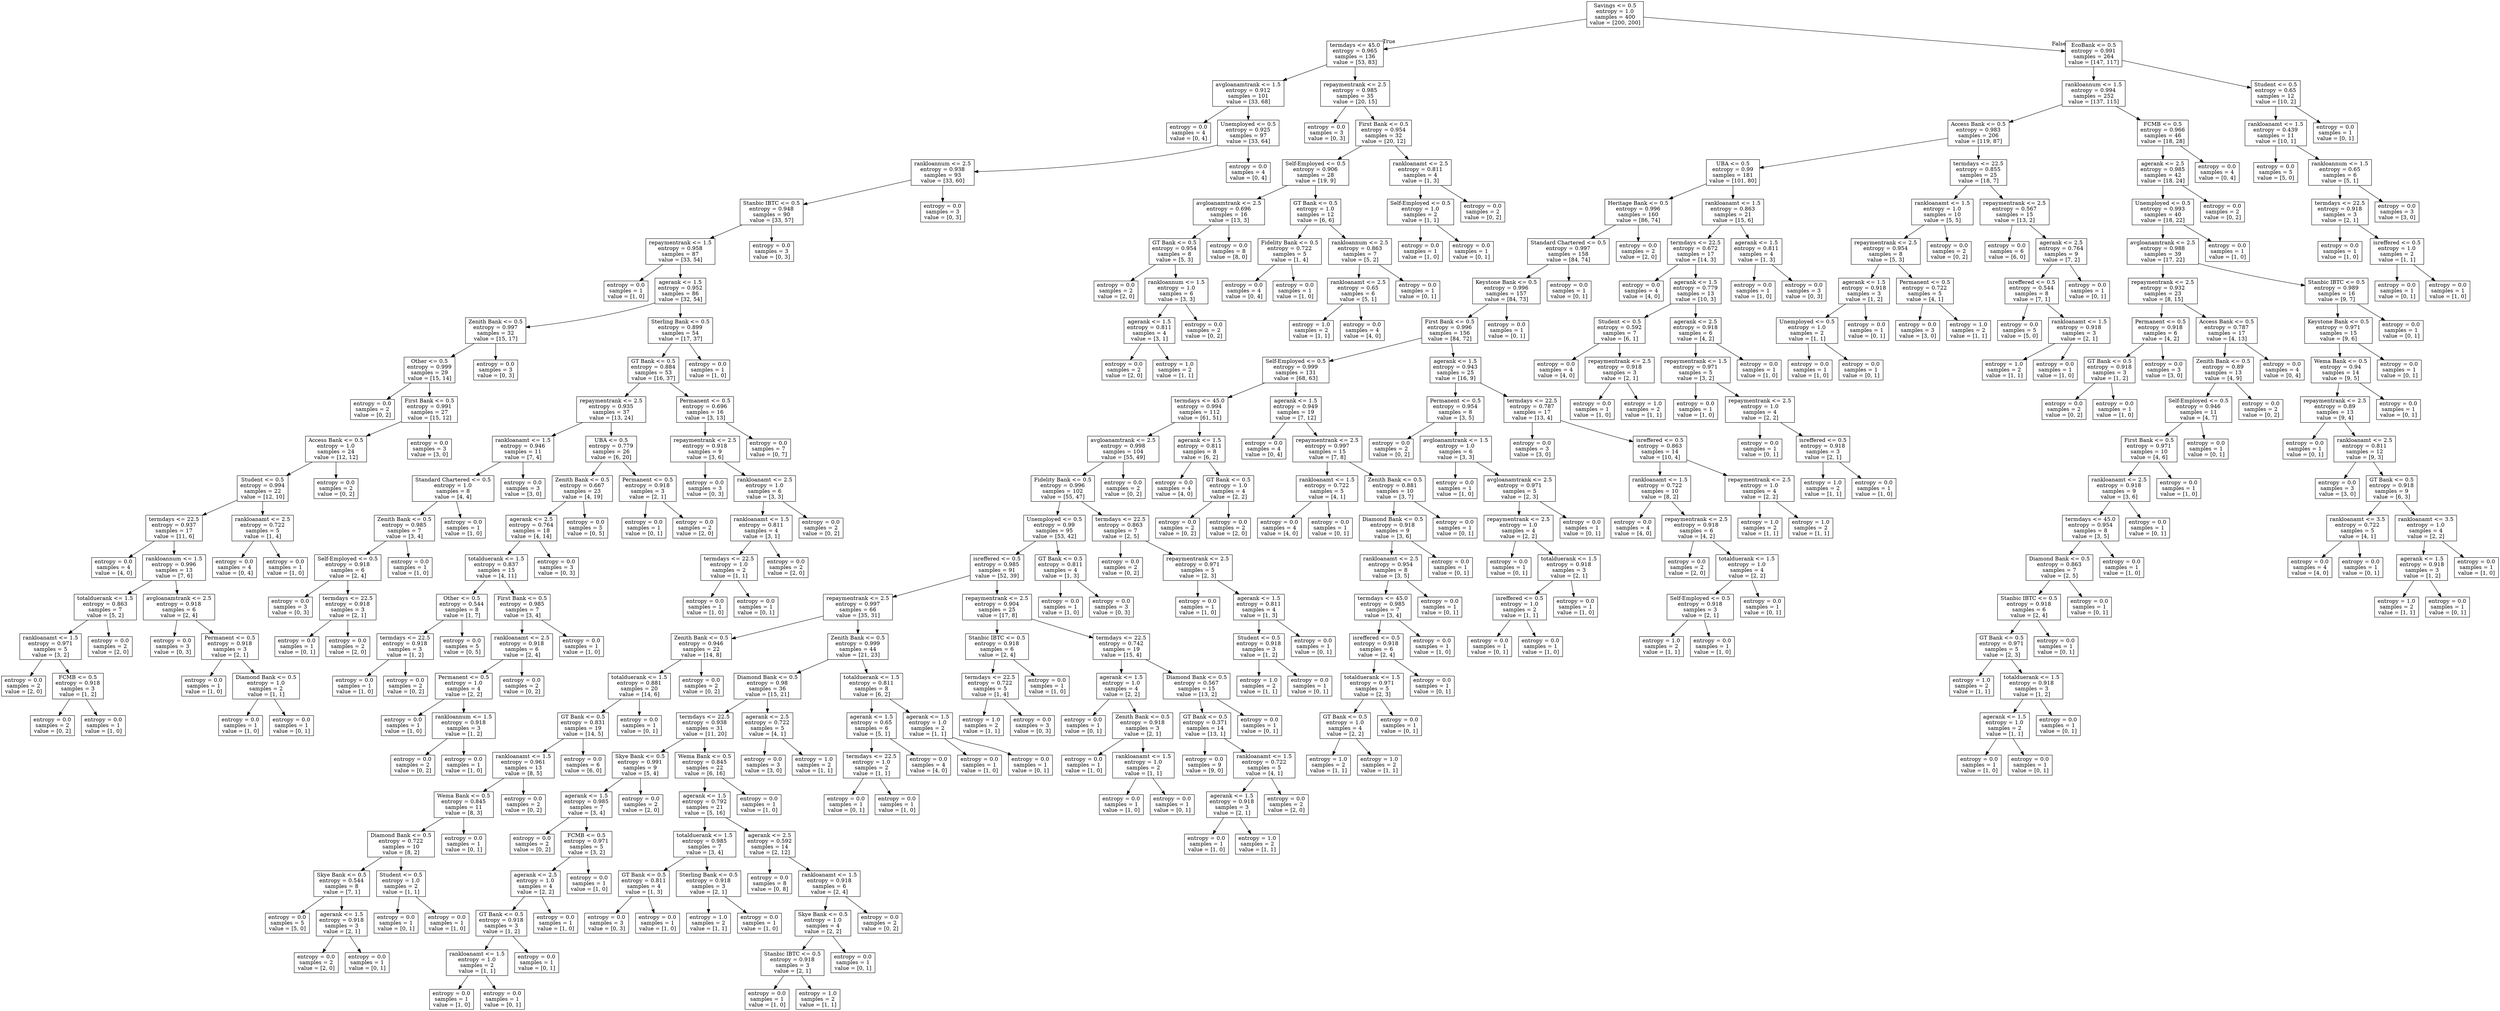 digraph Tree {
node [shape=box] ;
0 [label="Savings <= 0.5\nentropy = 1.0\nsamples = 400\nvalue = [200, 200]"] ;
1 [label="termdays <= 45.0\nentropy = 0.965\nsamples = 136\nvalue = [53, 83]"] ;
0 -> 1 [labeldistance=2.5, labelangle=45, headlabel="True"] ;
2 [label="avgloanamtrank <= 1.5\nentropy = 0.912\nsamples = 101\nvalue = [33, 68]"] ;
1 -> 2 ;
3 [label="entropy = 0.0\nsamples = 4\nvalue = [0, 4]"] ;
2 -> 3 ;
4 [label="Unemployed <= 0.5\nentropy = 0.925\nsamples = 97\nvalue = [33, 64]"] ;
2 -> 4 ;
5 [label="rankloannum <= 2.5\nentropy = 0.938\nsamples = 93\nvalue = [33, 60]"] ;
4 -> 5 ;
6 [label="Stanbic IBTC <= 0.5\nentropy = 0.948\nsamples = 90\nvalue = [33, 57]"] ;
5 -> 6 ;
7 [label="repaymentrank <= 1.5\nentropy = 0.958\nsamples = 87\nvalue = [33, 54]"] ;
6 -> 7 ;
8 [label="entropy = 0.0\nsamples = 1\nvalue = [1, 0]"] ;
7 -> 8 ;
9 [label="agerank <= 1.5\nentropy = 0.952\nsamples = 86\nvalue = [32, 54]"] ;
7 -> 9 ;
10 [label="Zenith Bank <= 0.5\nentropy = 0.997\nsamples = 32\nvalue = [15, 17]"] ;
9 -> 10 ;
11 [label="Other <= 0.5\nentropy = 0.999\nsamples = 29\nvalue = [15, 14]"] ;
10 -> 11 ;
12 [label="entropy = 0.0\nsamples = 2\nvalue = [0, 2]"] ;
11 -> 12 ;
13 [label="First Bank <= 0.5\nentropy = 0.991\nsamples = 27\nvalue = [15, 12]"] ;
11 -> 13 ;
14 [label="Access Bank <= 0.5\nentropy = 1.0\nsamples = 24\nvalue = [12, 12]"] ;
13 -> 14 ;
15 [label="Student <= 0.5\nentropy = 0.994\nsamples = 22\nvalue = [12, 10]"] ;
14 -> 15 ;
16 [label="termdays <= 22.5\nentropy = 0.937\nsamples = 17\nvalue = [11, 6]"] ;
15 -> 16 ;
17 [label="entropy = 0.0\nsamples = 4\nvalue = [4, 0]"] ;
16 -> 17 ;
18 [label="rankloannum <= 1.5\nentropy = 0.996\nsamples = 13\nvalue = [7, 6]"] ;
16 -> 18 ;
19 [label="totalduerank <= 1.5\nentropy = 0.863\nsamples = 7\nvalue = [5, 2]"] ;
18 -> 19 ;
20 [label="rankloanamt <= 1.5\nentropy = 0.971\nsamples = 5\nvalue = [3, 2]"] ;
19 -> 20 ;
21 [label="entropy = 0.0\nsamples = 2\nvalue = [2, 0]"] ;
20 -> 21 ;
22 [label="FCMB <= 0.5\nentropy = 0.918\nsamples = 3\nvalue = [1, 2]"] ;
20 -> 22 ;
23 [label="entropy = 0.0\nsamples = 2\nvalue = [0, 2]"] ;
22 -> 23 ;
24 [label="entropy = 0.0\nsamples = 1\nvalue = [1, 0]"] ;
22 -> 24 ;
25 [label="entropy = 0.0\nsamples = 2\nvalue = [2, 0]"] ;
19 -> 25 ;
26 [label="avgloanamtrank <= 2.5\nentropy = 0.918\nsamples = 6\nvalue = [2, 4]"] ;
18 -> 26 ;
27 [label="entropy = 0.0\nsamples = 3\nvalue = [0, 3]"] ;
26 -> 27 ;
28 [label="Permanent <= 0.5\nentropy = 0.918\nsamples = 3\nvalue = [2, 1]"] ;
26 -> 28 ;
29 [label="entropy = 0.0\nsamples = 1\nvalue = [1, 0]"] ;
28 -> 29 ;
30 [label="Diamond Bank <= 0.5\nentropy = 1.0\nsamples = 2\nvalue = [1, 1]"] ;
28 -> 30 ;
31 [label="entropy = 0.0\nsamples = 1\nvalue = [1, 0]"] ;
30 -> 31 ;
32 [label="entropy = 0.0\nsamples = 1\nvalue = [0, 1]"] ;
30 -> 32 ;
33 [label="rankloanamt <= 2.5\nentropy = 0.722\nsamples = 5\nvalue = [1, 4]"] ;
15 -> 33 ;
34 [label="entropy = 0.0\nsamples = 4\nvalue = [0, 4]"] ;
33 -> 34 ;
35 [label="entropy = 0.0\nsamples = 1\nvalue = [1, 0]"] ;
33 -> 35 ;
36 [label="entropy = 0.0\nsamples = 2\nvalue = [0, 2]"] ;
14 -> 36 ;
37 [label="entropy = 0.0\nsamples = 3\nvalue = [3, 0]"] ;
13 -> 37 ;
38 [label="entropy = 0.0\nsamples = 3\nvalue = [0, 3]"] ;
10 -> 38 ;
39 [label="Sterling Bank <= 0.5\nentropy = 0.899\nsamples = 54\nvalue = [17, 37]"] ;
9 -> 39 ;
40 [label="GT Bank <= 0.5\nentropy = 0.884\nsamples = 53\nvalue = [16, 37]"] ;
39 -> 40 ;
41 [label="repaymentrank <= 2.5\nentropy = 0.935\nsamples = 37\nvalue = [13, 24]"] ;
40 -> 41 ;
42 [label="rankloanamt <= 1.5\nentropy = 0.946\nsamples = 11\nvalue = [7, 4]"] ;
41 -> 42 ;
43 [label="Standard Chartered <= 0.5\nentropy = 1.0\nsamples = 8\nvalue = [4, 4]"] ;
42 -> 43 ;
44 [label="Zenith Bank <= 0.5\nentropy = 0.985\nsamples = 7\nvalue = [3, 4]"] ;
43 -> 44 ;
45 [label="Self-Employed <= 0.5\nentropy = 0.918\nsamples = 6\nvalue = [2, 4]"] ;
44 -> 45 ;
46 [label="entropy = 0.0\nsamples = 3\nvalue = [0, 3]"] ;
45 -> 46 ;
47 [label="termdays <= 22.5\nentropy = 0.918\nsamples = 3\nvalue = [2, 1]"] ;
45 -> 47 ;
48 [label="entropy = 0.0\nsamples = 1\nvalue = [0, 1]"] ;
47 -> 48 ;
49 [label="entropy = 0.0\nsamples = 2\nvalue = [2, 0]"] ;
47 -> 49 ;
50 [label="entropy = 0.0\nsamples = 1\nvalue = [1, 0]"] ;
44 -> 50 ;
51 [label="entropy = 0.0\nsamples = 1\nvalue = [1, 0]"] ;
43 -> 51 ;
52 [label="entropy = 0.0\nsamples = 3\nvalue = [3, 0]"] ;
42 -> 52 ;
53 [label="UBA <= 0.5\nentropy = 0.779\nsamples = 26\nvalue = [6, 20]"] ;
41 -> 53 ;
54 [label="Zenith Bank <= 0.5\nentropy = 0.667\nsamples = 23\nvalue = [4, 19]"] ;
53 -> 54 ;
55 [label="agerank <= 2.5\nentropy = 0.764\nsamples = 18\nvalue = [4, 14]"] ;
54 -> 55 ;
56 [label="totalduerank <= 1.5\nentropy = 0.837\nsamples = 15\nvalue = [4, 11]"] ;
55 -> 56 ;
57 [label="Other <= 0.5\nentropy = 0.544\nsamples = 8\nvalue = [1, 7]"] ;
56 -> 57 ;
58 [label="termdays <= 22.5\nentropy = 0.918\nsamples = 3\nvalue = [1, 2]"] ;
57 -> 58 ;
59 [label="entropy = 0.0\nsamples = 1\nvalue = [1, 0]"] ;
58 -> 59 ;
60 [label="entropy = 0.0\nsamples = 2\nvalue = [0, 2]"] ;
58 -> 60 ;
61 [label="entropy = 0.0\nsamples = 5\nvalue = [0, 5]"] ;
57 -> 61 ;
62 [label="First Bank <= 0.5\nentropy = 0.985\nsamples = 7\nvalue = [3, 4]"] ;
56 -> 62 ;
63 [label="rankloanamt <= 2.5\nentropy = 0.918\nsamples = 6\nvalue = [2, 4]"] ;
62 -> 63 ;
64 [label="Permanent <= 0.5\nentropy = 1.0\nsamples = 4\nvalue = [2, 2]"] ;
63 -> 64 ;
65 [label="entropy = 0.0\nsamples = 1\nvalue = [1, 0]"] ;
64 -> 65 ;
66 [label="rankloannum <= 1.5\nentropy = 0.918\nsamples = 3\nvalue = [1, 2]"] ;
64 -> 66 ;
67 [label="entropy = 0.0\nsamples = 2\nvalue = [0, 2]"] ;
66 -> 67 ;
68 [label="entropy = 0.0\nsamples = 1\nvalue = [1, 0]"] ;
66 -> 68 ;
69 [label="entropy = 0.0\nsamples = 2\nvalue = [0, 2]"] ;
63 -> 69 ;
70 [label="entropy = 0.0\nsamples = 1\nvalue = [1, 0]"] ;
62 -> 70 ;
71 [label="entropy = 0.0\nsamples = 3\nvalue = [0, 3]"] ;
55 -> 71 ;
72 [label="entropy = 0.0\nsamples = 5\nvalue = [0, 5]"] ;
54 -> 72 ;
73 [label="Permanent <= 0.5\nentropy = 0.918\nsamples = 3\nvalue = [2, 1]"] ;
53 -> 73 ;
74 [label="entropy = 0.0\nsamples = 1\nvalue = [0, 1]"] ;
73 -> 74 ;
75 [label="entropy = 0.0\nsamples = 2\nvalue = [2, 0]"] ;
73 -> 75 ;
76 [label="Permanent <= 0.5\nentropy = 0.696\nsamples = 16\nvalue = [3, 13]"] ;
40 -> 76 ;
77 [label="repaymentrank <= 2.5\nentropy = 0.918\nsamples = 9\nvalue = [3, 6]"] ;
76 -> 77 ;
78 [label="entropy = 0.0\nsamples = 3\nvalue = [0, 3]"] ;
77 -> 78 ;
79 [label="rankloanamt <= 2.5\nentropy = 1.0\nsamples = 6\nvalue = [3, 3]"] ;
77 -> 79 ;
80 [label="rankloanamt <= 1.5\nentropy = 0.811\nsamples = 4\nvalue = [3, 1]"] ;
79 -> 80 ;
81 [label="termdays <= 22.5\nentropy = 1.0\nsamples = 2\nvalue = [1, 1]"] ;
80 -> 81 ;
82 [label="entropy = 0.0\nsamples = 1\nvalue = [1, 0]"] ;
81 -> 82 ;
83 [label="entropy = 0.0\nsamples = 1\nvalue = [0, 1]"] ;
81 -> 83 ;
84 [label="entropy = 0.0\nsamples = 2\nvalue = [2, 0]"] ;
80 -> 84 ;
85 [label="entropy = 0.0\nsamples = 2\nvalue = [0, 2]"] ;
79 -> 85 ;
86 [label="entropy = 0.0\nsamples = 7\nvalue = [0, 7]"] ;
76 -> 86 ;
87 [label="entropy = 0.0\nsamples = 1\nvalue = [1, 0]"] ;
39 -> 87 ;
88 [label="entropy = 0.0\nsamples = 3\nvalue = [0, 3]"] ;
6 -> 88 ;
89 [label="entropy = 0.0\nsamples = 3\nvalue = [0, 3]"] ;
5 -> 89 ;
90 [label="entropy = 0.0\nsamples = 4\nvalue = [0, 4]"] ;
4 -> 90 ;
91 [label="repaymentrank <= 2.5\nentropy = 0.985\nsamples = 35\nvalue = [20, 15]"] ;
1 -> 91 ;
92 [label="entropy = 0.0\nsamples = 3\nvalue = [0, 3]"] ;
91 -> 92 ;
93 [label="First Bank <= 0.5\nentropy = 0.954\nsamples = 32\nvalue = [20, 12]"] ;
91 -> 93 ;
94 [label="Self-Employed <= 0.5\nentropy = 0.906\nsamples = 28\nvalue = [19, 9]"] ;
93 -> 94 ;
95 [label="avgloanamtrank <= 2.5\nentropy = 0.696\nsamples = 16\nvalue = [13, 3]"] ;
94 -> 95 ;
96 [label="GT Bank <= 0.5\nentropy = 0.954\nsamples = 8\nvalue = [5, 3]"] ;
95 -> 96 ;
97 [label="entropy = 0.0\nsamples = 2\nvalue = [2, 0]"] ;
96 -> 97 ;
98 [label="rankloannum <= 1.5\nentropy = 1.0\nsamples = 6\nvalue = [3, 3]"] ;
96 -> 98 ;
99 [label="agerank <= 1.5\nentropy = 0.811\nsamples = 4\nvalue = [3, 1]"] ;
98 -> 99 ;
100 [label="entropy = 0.0\nsamples = 2\nvalue = [2, 0]"] ;
99 -> 100 ;
101 [label="entropy = 1.0\nsamples = 2\nvalue = [1, 1]"] ;
99 -> 101 ;
102 [label="entropy = 0.0\nsamples = 2\nvalue = [0, 2]"] ;
98 -> 102 ;
103 [label="entropy = 0.0\nsamples = 8\nvalue = [8, 0]"] ;
95 -> 103 ;
104 [label="GT Bank <= 0.5\nentropy = 1.0\nsamples = 12\nvalue = [6, 6]"] ;
94 -> 104 ;
105 [label="Fidelity Bank <= 0.5\nentropy = 0.722\nsamples = 5\nvalue = [1, 4]"] ;
104 -> 105 ;
106 [label="entropy = 0.0\nsamples = 4\nvalue = [0, 4]"] ;
105 -> 106 ;
107 [label="entropy = 0.0\nsamples = 1\nvalue = [1, 0]"] ;
105 -> 107 ;
108 [label="rankloannum <= 2.5\nentropy = 0.863\nsamples = 7\nvalue = [5, 2]"] ;
104 -> 108 ;
109 [label="rankloanamt <= 2.5\nentropy = 0.65\nsamples = 6\nvalue = [5, 1]"] ;
108 -> 109 ;
110 [label="entropy = 1.0\nsamples = 2\nvalue = [1, 1]"] ;
109 -> 110 ;
111 [label="entropy = 0.0\nsamples = 4\nvalue = [4, 0]"] ;
109 -> 111 ;
112 [label="entropy = 0.0\nsamples = 1\nvalue = [0, 1]"] ;
108 -> 112 ;
113 [label="rankloanamt <= 2.5\nentropy = 0.811\nsamples = 4\nvalue = [1, 3]"] ;
93 -> 113 ;
114 [label="Self-Employed <= 0.5\nentropy = 1.0\nsamples = 2\nvalue = [1, 1]"] ;
113 -> 114 ;
115 [label="entropy = 0.0\nsamples = 1\nvalue = [1, 0]"] ;
114 -> 115 ;
116 [label="entropy = 0.0\nsamples = 1\nvalue = [0, 1]"] ;
114 -> 116 ;
117 [label="entropy = 0.0\nsamples = 2\nvalue = [0, 2]"] ;
113 -> 117 ;
118 [label="EcoBank <= 0.5\nentropy = 0.991\nsamples = 264\nvalue = [147, 117]"] ;
0 -> 118 [labeldistance=2.5, labelangle=-45, headlabel="False"] ;
119 [label="rankloannum <= 1.5\nentropy = 0.994\nsamples = 252\nvalue = [137, 115]"] ;
118 -> 119 ;
120 [label="Access Bank <= 0.5\nentropy = 0.983\nsamples = 206\nvalue = [119, 87]"] ;
119 -> 120 ;
121 [label="UBA <= 0.5\nentropy = 0.99\nsamples = 181\nvalue = [101, 80]"] ;
120 -> 121 ;
122 [label="Heritage Bank <= 0.5\nentropy = 0.996\nsamples = 160\nvalue = [86, 74]"] ;
121 -> 122 ;
123 [label="Standard Chartered <= 0.5\nentropy = 0.997\nsamples = 158\nvalue = [84, 74]"] ;
122 -> 123 ;
124 [label="Keystone Bank <= 0.5\nentropy = 0.996\nsamples = 157\nvalue = [84, 73]"] ;
123 -> 124 ;
125 [label="First Bank <= 0.5\nentropy = 0.996\nsamples = 156\nvalue = [84, 72]"] ;
124 -> 125 ;
126 [label="Self-Employed <= 0.5\nentropy = 0.999\nsamples = 131\nvalue = [68, 63]"] ;
125 -> 126 ;
127 [label="termdays <= 45.0\nentropy = 0.994\nsamples = 112\nvalue = [61, 51]"] ;
126 -> 127 ;
128 [label="avgloanamtrank <= 2.5\nentropy = 0.998\nsamples = 104\nvalue = [55, 49]"] ;
127 -> 128 ;
129 [label="Fidelity Bank <= 0.5\nentropy = 0.996\nsamples = 102\nvalue = [55, 47]"] ;
128 -> 129 ;
130 [label="Unemployed <= 0.5\nentropy = 0.99\nsamples = 95\nvalue = [53, 42]"] ;
129 -> 130 ;
131 [label="isreffered <= 0.5\nentropy = 0.985\nsamples = 91\nvalue = [52, 39]"] ;
130 -> 131 ;
132 [label="repaymentrank <= 2.5\nentropy = 0.997\nsamples = 66\nvalue = [35, 31]"] ;
131 -> 132 ;
133 [label="Zenith Bank <= 0.5\nentropy = 0.946\nsamples = 22\nvalue = [14, 8]"] ;
132 -> 133 ;
134 [label="totalduerank <= 1.5\nentropy = 0.881\nsamples = 20\nvalue = [14, 6]"] ;
133 -> 134 ;
135 [label="GT Bank <= 0.5\nentropy = 0.831\nsamples = 19\nvalue = [14, 5]"] ;
134 -> 135 ;
136 [label="rankloanamt <= 1.5\nentropy = 0.961\nsamples = 13\nvalue = [8, 5]"] ;
135 -> 136 ;
137 [label="Wema Bank <= 0.5\nentropy = 0.845\nsamples = 11\nvalue = [8, 3]"] ;
136 -> 137 ;
138 [label="Diamond Bank <= 0.5\nentropy = 0.722\nsamples = 10\nvalue = [8, 2]"] ;
137 -> 138 ;
139 [label="Skye Bank <= 0.5\nentropy = 0.544\nsamples = 8\nvalue = [7, 1]"] ;
138 -> 139 ;
140 [label="entropy = 0.0\nsamples = 5\nvalue = [5, 0]"] ;
139 -> 140 ;
141 [label="agerank <= 1.5\nentropy = 0.918\nsamples = 3\nvalue = [2, 1]"] ;
139 -> 141 ;
142 [label="entropy = 0.0\nsamples = 2\nvalue = [2, 0]"] ;
141 -> 142 ;
143 [label="entropy = 0.0\nsamples = 1\nvalue = [0, 1]"] ;
141 -> 143 ;
144 [label="Student <= 0.5\nentropy = 1.0\nsamples = 2\nvalue = [1, 1]"] ;
138 -> 144 ;
145 [label="entropy = 0.0\nsamples = 1\nvalue = [0, 1]"] ;
144 -> 145 ;
146 [label="entropy = 0.0\nsamples = 1\nvalue = [1, 0]"] ;
144 -> 146 ;
147 [label="entropy = 0.0\nsamples = 1\nvalue = [0, 1]"] ;
137 -> 147 ;
148 [label="entropy = 0.0\nsamples = 2\nvalue = [0, 2]"] ;
136 -> 148 ;
149 [label="entropy = 0.0\nsamples = 6\nvalue = [6, 0]"] ;
135 -> 149 ;
150 [label="entropy = 0.0\nsamples = 1\nvalue = [0, 1]"] ;
134 -> 150 ;
151 [label="entropy = 0.0\nsamples = 2\nvalue = [0, 2]"] ;
133 -> 151 ;
152 [label="Zenith Bank <= 0.5\nentropy = 0.999\nsamples = 44\nvalue = [21, 23]"] ;
132 -> 152 ;
153 [label="Diamond Bank <= 0.5\nentropy = 0.98\nsamples = 36\nvalue = [15, 21]"] ;
152 -> 153 ;
154 [label="termdays <= 22.5\nentropy = 0.938\nsamples = 31\nvalue = [11, 20]"] ;
153 -> 154 ;
155 [label="Skye Bank <= 0.5\nentropy = 0.991\nsamples = 9\nvalue = [5, 4]"] ;
154 -> 155 ;
156 [label="agerank <= 1.5\nentropy = 0.985\nsamples = 7\nvalue = [3, 4]"] ;
155 -> 156 ;
157 [label="entropy = 0.0\nsamples = 2\nvalue = [0, 2]"] ;
156 -> 157 ;
158 [label="FCMB <= 0.5\nentropy = 0.971\nsamples = 5\nvalue = [3, 2]"] ;
156 -> 158 ;
159 [label="agerank <= 2.5\nentropy = 1.0\nsamples = 4\nvalue = [2, 2]"] ;
158 -> 159 ;
160 [label="GT Bank <= 0.5\nentropy = 0.918\nsamples = 3\nvalue = [1, 2]"] ;
159 -> 160 ;
161 [label="rankloanamt <= 1.5\nentropy = 1.0\nsamples = 2\nvalue = [1, 1]"] ;
160 -> 161 ;
162 [label="entropy = 0.0\nsamples = 1\nvalue = [1, 0]"] ;
161 -> 162 ;
163 [label="entropy = 0.0\nsamples = 1\nvalue = [0, 1]"] ;
161 -> 163 ;
164 [label="entropy = 0.0\nsamples = 1\nvalue = [0, 1]"] ;
160 -> 164 ;
165 [label="entropy = 0.0\nsamples = 1\nvalue = [1, 0]"] ;
159 -> 165 ;
166 [label="entropy = 0.0\nsamples = 1\nvalue = [1, 0]"] ;
158 -> 166 ;
167 [label="entropy = 0.0\nsamples = 2\nvalue = [2, 0]"] ;
155 -> 167 ;
168 [label="Wema Bank <= 0.5\nentropy = 0.845\nsamples = 22\nvalue = [6, 16]"] ;
154 -> 168 ;
169 [label="agerank <= 1.5\nentropy = 0.792\nsamples = 21\nvalue = [5, 16]"] ;
168 -> 169 ;
170 [label="totalduerank <= 1.5\nentropy = 0.985\nsamples = 7\nvalue = [3, 4]"] ;
169 -> 170 ;
171 [label="GT Bank <= 0.5\nentropy = 0.811\nsamples = 4\nvalue = [1, 3]"] ;
170 -> 171 ;
172 [label="entropy = 0.0\nsamples = 3\nvalue = [0, 3]"] ;
171 -> 172 ;
173 [label="entropy = 0.0\nsamples = 1\nvalue = [1, 0]"] ;
171 -> 173 ;
174 [label="Sterling Bank <= 0.5\nentropy = 0.918\nsamples = 3\nvalue = [2, 1]"] ;
170 -> 174 ;
175 [label="entropy = 1.0\nsamples = 2\nvalue = [1, 1]"] ;
174 -> 175 ;
176 [label="entropy = 0.0\nsamples = 1\nvalue = [1, 0]"] ;
174 -> 176 ;
177 [label="agerank <= 2.5\nentropy = 0.592\nsamples = 14\nvalue = [2, 12]"] ;
169 -> 177 ;
178 [label="entropy = 0.0\nsamples = 8\nvalue = [0, 8]"] ;
177 -> 178 ;
179 [label="rankloanamt <= 1.5\nentropy = 0.918\nsamples = 6\nvalue = [2, 4]"] ;
177 -> 179 ;
180 [label="Skye Bank <= 0.5\nentropy = 1.0\nsamples = 4\nvalue = [2, 2]"] ;
179 -> 180 ;
181 [label="Stanbic IBTC <= 0.5\nentropy = 0.918\nsamples = 3\nvalue = [2, 1]"] ;
180 -> 181 ;
182 [label="entropy = 0.0\nsamples = 1\nvalue = [1, 0]"] ;
181 -> 182 ;
183 [label="entropy = 1.0\nsamples = 2\nvalue = [1, 1]"] ;
181 -> 183 ;
184 [label="entropy = 0.0\nsamples = 1\nvalue = [0, 1]"] ;
180 -> 184 ;
185 [label="entropy = 0.0\nsamples = 2\nvalue = [0, 2]"] ;
179 -> 185 ;
186 [label="entropy = 0.0\nsamples = 1\nvalue = [1, 0]"] ;
168 -> 186 ;
187 [label="agerank <= 2.5\nentropy = 0.722\nsamples = 5\nvalue = [4, 1]"] ;
153 -> 187 ;
188 [label="entropy = 0.0\nsamples = 3\nvalue = [3, 0]"] ;
187 -> 188 ;
189 [label="entropy = 1.0\nsamples = 2\nvalue = [1, 1]"] ;
187 -> 189 ;
190 [label="totalduerank <= 1.5\nentropy = 0.811\nsamples = 8\nvalue = [6, 2]"] ;
152 -> 190 ;
191 [label="agerank <= 1.5\nentropy = 0.65\nsamples = 6\nvalue = [5, 1]"] ;
190 -> 191 ;
192 [label="termdays <= 22.5\nentropy = 1.0\nsamples = 2\nvalue = [1, 1]"] ;
191 -> 192 ;
193 [label="entropy = 0.0\nsamples = 1\nvalue = [0, 1]"] ;
192 -> 193 ;
194 [label="entropy = 0.0\nsamples = 1\nvalue = [1, 0]"] ;
192 -> 194 ;
195 [label="entropy = 0.0\nsamples = 4\nvalue = [4, 0]"] ;
191 -> 195 ;
196 [label="agerank <= 1.5\nentropy = 1.0\nsamples = 2\nvalue = [1, 1]"] ;
190 -> 196 ;
197 [label="entropy = 0.0\nsamples = 1\nvalue = [1, 0]"] ;
196 -> 197 ;
198 [label="entropy = 0.0\nsamples = 1\nvalue = [0, 1]"] ;
196 -> 198 ;
199 [label="repaymentrank <= 2.5\nentropy = 0.904\nsamples = 25\nvalue = [17, 8]"] ;
131 -> 199 ;
200 [label="Stanbic IBTC <= 0.5\nentropy = 0.918\nsamples = 6\nvalue = [2, 4]"] ;
199 -> 200 ;
201 [label="termdays <= 22.5\nentropy = 0.722\nsamples = 5\nvalue = [1, 4]"] ;
200 -> 201 ;
202 [label="entropy = 1.0\nsamples = 2\nvalue = [1, 1]"] ;
201 -> 202 ;
203 [label="entropy = 0.0\nsamples = 3\nvalue = [0, 3]"] ;
201 -> 203 ;
204 [label="entropy = 0.0\nsamples = 1\nvalue = [1, 0]"] ;
200 -> 204 ;
205 [label="termdays <= 22.5\nentropy = 0.742\nsamples = 19\nvalue = [15, 4]"] ;
199 -> 205 ;
206 [label="agerank <= 1.5\nentropy = 1.0\nsamples = 4\nvalue = [2, 2]"] ;
205 -> 206 ;
207 [label="entropy = 0.0\nsamples = 1\nvalue = [0, 1]"] ;
206 -> 207 ;
208 [label="Zenith Bank <= 0.5\nentropy = 0.918\nsamples = 3\nvalue = [2, 1]"] ;
206 -> 208 ;
209 [label="entropy = 0.0\nsamples = 1\nvalue = [1, 0]"] ;
208 -> 209 ;
210 [label="rankloanamt <= 1.5\nentropy = 1.0\nsamples = 2\nvalue = [1, 1]"] ;
208 -> 210 ;
211 [label="entropy = 0.0\nsamples = 1\nvalue = [1, 0]"] ;
210 -> 211 ;
212 [label="entropy = 0.0\nsamples = 1\nvalue = [0, 1]"] ;
210 -> 212 ;
213 [label="Diamond Bank <= 0.5\nentropy = 0.567\nsamples = 15\nvalue = [13, 2]"] ;
205 -> 213 ;
214 [label="GT Bank <= 0.5\nentropy = 0.371\nsamples = 14\nvalue = [13, 1]"] ;
213 -> 214 ;
215 [label="entropy = 0.0\nsamples = 9\nvalue = [9, 0]"] ;
214 -> 215 ;
216 [label="rankloanamt <= 1.5\nentropy = 0.722\nsamples = 5\nvalue = [4, 1]"] ;
214 -> 216 ;
217 [label="agerank <= 1.5\nentropy = 0.918\nsamples = 3\nvalue = [2, 1]"] ;
216 -> 217 ;
218 [label="entropy = 0.0\nsamples = 1\nvalue = [1, 0]"] ;
217 -> 218 ;
219 [label="entropy = 1.0\nsamples = 2\nvalue = [1, 1]"] ;
217 -> 219 ;
220 [label="entropy = 0.0\nsamples = 2\nvalue = [2, 0]"] ;
216 -> 220 ;
221 [label="entropy = 0.0\nsamples = 1\nvalue = [0, 1]"] ;
213 -> 221 ;
222 [label="GT Bank <= 0.5\nentropy = 0.811\nsamples = 4\nvalue = [1, 3]"] ;
130 -> 222 ;
223 [label="entropy = 0.0\nsamples = 1\nvalue = [1, 0]"] ;
222 -> 223 ;
224 [label="entropy = 0.0\nsamples = 3\nvalue = [0, 3]"] ;
222 -> 224 ;
225 [label="termdays <= 22.5\nentropy = 0.863\nsamples = 7\nvalue = [2, 5]"] ;
129 -> 225 ;
226 [label="entropy = 0.0\nsamples = 2\nvalue = [0, 2]"] ;
225 -> 226 ;
227 [label="repaymentrank <= 2.5\nentropy = 0.971\nsamples = 5\nvalue = [2, 3]"] ;
225 -> 227 ;
228 [label="entropy = 0.0\nsamples = 1\nvalue = [1, 0]"] ;
227 -> 228 ;
229 [label="agerank <= 1.5\nentropy = 0.811\nsamples = 4\nvalue = [1, 3]"] ;
227 -> 229 ;
230 [label="Student <= 0.5\nentropy = 0.918\nsamples = 3\nvalue = [1, 2]"] ;
229 -> 230 ;
231 [label="entropy = 1.0\nsamples = 2\nvalue = [1, 1]"] ;
230 -> 231 ;
232 [label="entropy = 0.0\nsamples = 1\nvalue = [0, 1]"] ;
230 -> 232 ;
233 [label="entropy = 0.0\nsamples = 1\nvalue = [0, 1]"] ;
229 -> 233 ;
234 [label="entropy = 0.0\nsamples = 2\nvalue = [0, 2]"] ;
128 -> 234 ;
235 [label="agerank <= 1.5\nentropy = 0.811\nsamples = 8\nvalue = [6, 2]"] ;
127 -> 235 ;
236 [label="entropy = 0.0\nsamples = 4\nvalue = [4, 0]"] ;
235 -> 236 ;
237 [label="GT Bank <= 0.5\nentropy = 1.0\nsamples = 4\nvalue = [2, 2]"] ;
235 -> 237 ;
238 [label="entropy = 0.0\nsamples = 2\nvalue = [0, 2]"] ;
237 -> 238 ;
239 [label="entropy = 0.0\nsamples = 2\nvalue = [2, 0]"] ;
237 -> 239 ;
240 [label="agerank <= 1.5\nentropy = 0.949\nsamples = 19\nvalue = [7, 12]"] ;
126 -> 240 ;
241 [label="entropy = 0.0\nsamples = 4\nvalue = [0, 4]"] ;
240 -> 241 ;
242 [label="repaymentrank <= 2.5\nentropy = 0.997\nsamples = 15\nvalue = [7, 8]"] ;
240 -> 242 ;
243 [label="rankloanamt <= 1.5\nentropy = 0.722\nsamples = 5\nvalue = [4, 1]"] ;
242 -> 243 ;
244 [label="entropy = 0.0\nsamples = 4\nvalue = [4, 0]"] ;
243 -> 244 ;
245 [label="entropy = 0.0\nsamples = 1\nvalue = [0, 1]"] ;
243 -> 245 ;
246 [label="Zenith Bank <= 0.5\nentropy = 0.881\nsamples = 10\nvalue = [3, 7]"] ;
242 -> 246 ;
247 [label="Diamond Bank <= 0.5\nentropy = 0.918\nsamples = 9\nvalue = [3, 6]"] ;
246 -> 247 ;
248 [label="rankloanamt <= 2.5\nentropy = 0.954\nsamples = 8\nvalue = [3, 5]"] ;
247 -> 248 ;
249 [label="termdays <= 45.0\nentropy = 0.985\nsamples = 7\nvalue = [3, 4]"] ;
248 -> 249 ;
250 [label="isreffered <= 0.5\nentropy = 0.918\nsamples = 6\nvalue = [2, 4]"] ;
249 -> 250 ;
251 [label="totalduerank <= 1.5\nentropy = 0.971\nsamples = 5\nvalue = [2, 3]"] ;
250 -> 251 ;
252 [label="GT Bank <= 0.5\nentropy = 1.0\nsamples = 4\nvalue = [2, 2]"] ;
251 -> 252 ;
253 [label="entropy = 1.0\nsamples = 2\nvalue = [1, 1]"] ;
252 -> 253 ;
254 [label="entropy = 1.0\nsamples = 2\nvalue = [1, 1]"] ;
252 -> 254 ;
255 [label="entropy = 0.0\nsamples = 1\nvalue = [0, 1]"] ;
251 -> 255 ;
256 [label="entropy = 0.0\nsamples = 1\nvalue = [0, 1]"] ;
250 -> 256 ;
257 [label="entropy = 0.0\nsamples = 1\nvalue = [1, 0]"] ;
249 -> 257 ;
258 [label="entropy = 0.0\nsamples = 1\nvalue = [0, 1]"] ;
248 -> 258 ;
259 [label="entropy = 0.0\nsamples = 1\nvalue = [0, 1]"] ;
247 -> 259 ;
260 [label="entropy = 0.0\nsamples = 1\nvalue = [0, 1]"] ;
246 -> 260 ;
261 [label="agerank <= 1.5\nentropy = 0.943\nsamples = 25\nvalue = [16, 9]"] ;
125 -> 261 ;
262 [label="Permanent <= 0.5\nentropy = 0.954\nsamples = 8\nvalue = [3, 5]"] ;
261 -> 262 ;
263 [label="entropy = 0.0\nsamples = 2\nvalue = [0, 2]"] ;
262 -> 263 ;
264 [label="avgloanamtrank <= 1.5\nentropy = 1.0\nsamples = 6\nvalue = [3, 3]"] ;
262 -> 264 ;
265 [label="entropy = 0.0\nsamples = 1\nvalue = [1, 0]"] ;
264 -> 265 ;
266 [label="avgloanamtrank <= 2.5\nentropy = 0.971\nsamples = 5\nvalue = [2, 3]"] ;
264 -> 266 ;
267 [label="repaymentrank <= 2.5\nentropy = 1.0\nsamples = 4\nvalue = [2, 2]"] ;
266 -> 267 ;
268 [label="entropy = 0.0\nsamples = 1\nvalue = [0, 1]"] ;
267 -> 268 ;
269 [label="totalduerank <= 1.5\nentropy = 0.918\nsamples = 3\nvalue = [2, 1]"] ;
267 -> 269 ;
270 [label="isreffered <= 0.5\nentropy = 1.0\nsamples = 2\nvalue = [1, 1]"] ;
269 -> 270 ;
271 [label="entropy = 0.0\nsamples = 1\nvalue = [0, 1]"] ;
270 -> 271 ;
272 [label="entropy = 0.0\nsamples = 1\nvalue = [1, 0]"] ;
270 -> 272 ;
273 [label="entropy = 0.0\nsamples = 1\nvalue = [1, 0]"] ;
269 -> 273 ;
274 [label="entropy = 0.0\nsamples = 1\nvalue = [0, 1]"] ;
266 -> 274 ;
275 [label="termdays <= 22.5\nentropy = 0.787\nsamples = 17\nvalue = [13, 4]"] ;
261 -> 275 ;
276 [label="entropy = 0.0\nsamples = 3\nvalue = [3, 0]"] ;
275 -> 276 ;
277 [label="isreffered <= 0.5\nentropy = 0.863\nsamples = 14\nvalue = [10, 4]"] ;
275 -> 277 ;
278 [label="rankloanamt <= 1.5\nentropy = 0.722\nsamples = 10\nvalue = [8, 2]"] ;
277 -> 278 ;
279 [label="entropy = 0.0\nsamples = 4\nvalue = [4, 0]"] ;
278 -> 279 ;
280 [label="repaymentrank <= 2.5\nentropy = 0.918\nsamples = 6\nvalue = [4, 2]"] ;
278 -> 280 ;
281 [label="entropy = 0.0\nsamples = 2\nvalue = [2, 0]"] ;
280 -> 281 ;
282 [label="totalduerank <= 1.5\nentropy = 1.0\nsamples = 4\nvalue = [2, 2]"] ;
280 -> 282 ;
283 [label="Self-Employed <= 0.5\nentropy = 0.918\nsamples = 3\nvalue = [2, 1]"] ;
282 -> 283 ;
284 [label="entropy = 1.0\nsamples = 2\nvalue = [1, 1]"] ;
283 -> 284 ;
285 [label="entropy = 0.0\nsamples = 1\nvalue = [1, 0]"] ;
283 -> 285 ;
286 [label="entropy = 0.0\nsamples = 1\nvalue = [0, 1]"] ;
282 -> 286 ;
287 [label="repaymentrank <= 2.5\nentropy = 1.0\nsamples = 4\nvalue = [2, 2]"] ;
277 -> 287 ;
288 [label="entropy = 1.0\nsamples = 2\nvalue = [1, 1]"] ;
287 -> 288 ;
289 [label="entropy = 1.0\nsamples = 2\nvalue = [1, 1]"] ;
287 -> 289 ;
290 [label="entropy = 0.0\nsamples = 1\nvalue = [0, 1]"] ;
124 -> 290 ;
291 [label="entropy = 0.0\nsamples = 1\nvalue = [0, 1]"] ;
123 -> 291 ;
292 [label="entropy = 0.0\nsamples = 2\nvalue = [2, 0]"] ;
122 -> 292 ;
293 [label="rankloanamt <= 1.5\nentropy = 0.863\nsamples = 21\nvalue = [15, 6]"] ;
121 -> 293 ;
294 [label="termdays <= 22.5\nentropy = 0.672\nsamples = 17\nvalue = [14, 3]"] ;
293 -> 294 ;
295 [label="entropy = 0.0\nsamples = 4\nvalue = [4, 0]"] ;
294 -> 295 ;
296 [label="agerank <= 1.5\nentropy = 0.779\nsamples = 13\nvalue = [10, 3]"] ;
294 -> 296 ;
297 [label="Student <= 0.5\nentropy = 0.592\nsamples = 7\nvalue = [6, 1]"] ;
296 -> 297 ;
298 [label="entropy = 0.0\nsamples = 4\nvalue = [4, 0]"] ;
297 -> 298 ;
299 [label="repaymentrank <= 2.5\nentropy = 0.918\nsamples = 3\nvalue = [2, 1]"] ;
297 -> 299 ;
300 [label="entropy = 0.0\nsamples = 1\nvalue = [1, 0]"] ;
299 -> 300 ;
301 [label="entropy = 1.0\nsamples = 2\nvalue = [1, 1]"] ;
299 -> 301 ;
302 [label="agerank <= 2.5\nentropy = 0.918\nsamples = 6\nvalue = [4, 2]"] ;
296 -> 302 ;
303 [label="repaymentrank <= 1.5\nentropy = 0.971\nsamples = 5\nvalue = [3, 2]"] ;
302 -> 303 ;
304 [label="entropy = 0.0\nsamples = 1\nvalue = [1, 0]"] ;
303 -> 304 ;
305 [label="repaymentrank <= 2.5\nentropy = 1.0\nsamples = 4\nvalue = [2, 2]"] ;
303 -> 305 ;
306 [label="entropy = 0.0\nsamples = 1\nvalue = [0, 1]"] ;
305 -> 306 ;
307 [label="isreffered <= 0.5\nentropy = 0.918\nsamples = 3\nvalue = [2, 1]"] ;
305 -> 307 ;
308 [label="entropy = 1.0\nsamples = 2\nvalue = [1, 1]"] ;
307 -> 308 ;
309 [label="entropy = 0.0\nsamples = 1\nvalue = [1, 0]"] ;
307 -> 309 ;
310 [label="entropy = 0.0\nsamples = 1\nvalue = [1, 0]"] ;
302 -> 310 ;
311 [label="agerank <= 1.5\nentropy = 0.811\nsamples = 4\nvalue = [1, 3]"] ;
293 -> 311 ;
312 [label="entropy = 0.0\nsamples = 1\nvalue = [1, 0]"] ;
311 -> 312 ;
313 [label="entropy = 0.0\nsamples = 3\nvalue = [0, 3]"] ;
311 -> 313 ;
314 [label="termdays <= 22.5\nentropy = 0.855\nsamples = 25\nvalue = [18, 7]"] ;
120 -> 314 ;
315 [label="rankloanamt <= 1.5\nentropy = 1.0\nsamples = 10\nvalue = [5, 5]"] ;
314 -> 315 ;
316 [label="repaymentrank <= 2.5\nentropy = 0.954\nsamples = 8\nvalue = [5, 3]"] ;
315 -> 316 ;
317 [label="agerank <= 1.5\nentropy = 0.918\nsamples = 3\nvalue = [1, 2]"] ;
316 -> 317 ;
318 [label="Unemployed <= 0.5\nentropy = 1.0\nsamples = 2\nvalue = [1, 1]"] ;
317 -> 318 ;
319 [label="entropy = 0.0\nsamples = 1\nvalue = [1, 0]"] ;
318 -> 319 ;
320 [label="entropy = 0.0\nsamples = 1\nvalue = [0, 1]"] ;
318 -> 320 ;
321 [label="entropy = 0.0\nsamples = 1\nvalue = [0, 1]"] ;
317 -> 321 ;
322 [label="Permanent <= 0.5\nentropy = 0.722\nsamples = 5\nvalue = [4, 1]"] ;
316 -> 322 ;
323 [label="entropy = 0.0\nsamples = 3\nvalue = [3, 0]"] ;
322 -> 323 ;
324 [label="entropy = 1.0\nsamples = 2\nvalue = [1, 1]"] ;
322 -> 324 ;
325 [label="entropy = 0.0\nsamples = 2\nvalue = [0, 2]"] ;
315 -> 325 ;
326 [label="repaymentrank <= 2.5\nentropy = 0.567\nsamples = 15\nvalue = [13, 2]"] ;
314 -> 326 ;
327 [label="entropy = 0.0\nsamples = 6\nvalue = [6, 0]"] ;
326 -> 327 ;
328 [label="agerank <= 2.5\nentropy = 0.764\nsamples = 9\nvalue = [7, 2]"] ;
326 -> 328 ;
329 [label="isreffered <= 0.5\nentropy = 0.544\nsamples = 8\nvalue = [7, 1]"] ;
328 -> 329 ;
330 [label="entropy = 0.0\nsamples = 5\nvalue = [5, 0]"] ;
329 -> 330 ;
331 [label="rankloanamt <= 1.5\nentropy = 0.918\nsamples = 3\nvalue = [2, 1]"] ;
329 -> 331 ;
332 [label="entropy = 1.0\nsamples = 2\nvalue = [1, 1]"] ;
331 -> 332 ;
333 [label="entropy = 0.0\nsamples = 1\nvalue = [1, 0]"] ;
331 -> 333 ;
334 [label="entropy = 0.0\nsamples = 1\nvalue = [0, 1]"] ;
328 -> 334 ;
335 [label="FCMB <= 0.5\nentropy = 0.966\nsamples = 46\nvalue = [18, 28]"] ;
119 -> 335 ;
336 [label="agerank <= 2.5\nentropy = 0.985\nsamples = 42\nvalue = [18, 24]"] ;
335 -> 336 ;
337 [label="Unemployed <= 0.5\nentropy = 0.993\nsamples = 40\nvalue = [18, 22]"] ;
336 -> 337 ;
338 [label="avgloanamtrank <= 2.5\nentropy = 0.988\nsamples = 39\nvalue = [17, 22]"] ;
337 -> 338 ;
339 [label="repaymentrank <= 2.5\nentropy = 0.932\nsamples = 23\nvalue = [8, 15]"] ;
338 -> 339 ;
340 [label="Permanent <= 0.5\nentropy = 0.918\nsamples = 6\nvalue = [4, 2]"] ;
339 -> 340 ;
341 [label="GT Bank <= 0.5\nentropy = 0.918\nsamples = 3\nvalue = [1, 2]"] ;
340 -> 341 ;
342 [label="entropy = 0.0\nsamples = 2\nvalue = [0, 2]"] ;
341 -> 342 ;
343 [label="entropy = 0.0\nsamples = 1\nvalue = [1, 0]"] ;
341 -> 343 ;
344 [label="entropy = 0.0\nsamples = 3\nvalue = [3, 0]"] ;
340 -> 344 ;
345 [label="Access Bank <= 0.5\nentropy = 0.787\nsamples = 17\nvalue = [4, 13]"] ;
339 -> 345 ;
346 [label="Zenith Bank <= 0.5\nentropy = 0.89\nsamples = 13\nvalue = [4, 9]"] ;
345 -> 346 ;
347 [label="Self-Employed <= 0.5\nentropy = 0.946\nsamples = 11\nvalue = [4, 7]"] ;
346 -> 347 ;
348 [label="First Bank <= 0.5\nentropy = 0.971\nsamples = 10\nvalue = [4, 6]"] ;
347 -> 348 ;
349 [label="rankloanamt <= 2.5\nentropy = 0.918\nsamples = 9\nvalue = [3, 6]"] ;
348 -> 349 ;
350 [label="termdays <= 45.0\nentropy = 0.954\nsamples = 8\nvalue = [3, 5]"] ;
349 -> 350 ;
351 [label="Diamond Bank <= 0.5\nentropy = 0.863\nsamples = 7\nvalue = [2, 5]"] ;
350 -> 351 ;
352 [label="Stanbic IBTC <= 0.5\nentropy = 0.918\nsamples = 6\nvalue = [2, 4]"] ;
351 -> 352 ;
353 [label="GT Bank <= 0.5\nentropy = 0.971\nsamples = 5\nvalue = [2, 3]"] ;
352 -> 353 ;
354 [label="entropy = 1.0\nsamples = 2\nvalue = [1, 1]"] ;
353 -> 354 ;
355 [label="totalduerank <= 1.5\nentropy = 0.918\nsamples = 3\nvalue = [1, 2]"] ;
353 -> 355 ;
356 [label="agerank <= 1.5\nentropy = 1.0\nsamples = 2\nvalue = [1, 1]"] ;
355 -> 356 ;
357 [label="entropy = 0.0\nsamples = 1\nvalue = [1, 0]"] ;
356 -> 357 ;
358 [label="entropy = 0.0\nsamples = 1\nvalue = [0, 1]"] ;
356 -> 358 ;
359 [label="entropy = 0.0\nsamples = 1\nvalue = [0, 1]"] ;
355 -> 359 ;
360 [label="entropy = 0.0\nsamples = 1\nvalue = [0, 1]"] ;
352 -> 360 ;
361 [label="entropy = 0.0\nsamples = 1\nvalue = [0, 1]"] ;
351 -> 361 ;
362 [label="entropy = 0.0\nsamples = 1\nvalue = [1, 0]"] ;
350 -> 362 ;
363 [label="entropy = 0.0\nsamples = 1\nvalue = [0, 1]"] ;
349 -> 363 ;
364 [label="entropy = 0.0\nsamples = 1\nvalue = [1, 0]"] ;
348 -> 364 ;
365 [label="entropy = 0.0\nsamples = 1\nvalue = [0, 1]"] ;
347 -> 365 ;
366 [label="entropy = 0.0\nsamples = 2\nvalue = [0, 2]"] ;
346 -> 366 ;
367 [label="entropy = 0.0\nsamples = 4\nvalue = [0, 4]"] ;
345 -> 367 ;
368 [label="Stanbic IBTC <= 0.5\nentropy = 0.989\nsamples = 16\nvalue = [9, 7]"] ;
338 -> 368 ;
369 [label="Keystone Bank <= 0.5\nentropy = 0.971\nsamples = 15\nvalue = [9, 6]"] ;
368 -> 369 ;
370 [label="Wema Bank <= 0.5\nentropy = 0.94\nsamples = 14\nvalue = [9, 5]"] ;
369 -> 370 ;
371 [label="repaymentrank <= 2.5\nentropy = 0.89\nsamples = 13\nvalue = [9, 4]"] ;
370 -> 371 ;
372 [label="entropy = 0.0\nsamples = 1\nvalue = [0, 1]"] ;
371 -> 372 ;
373 [label="rankloanamt <= 2.5\nentropy = 0.811\nsamples = 12\nvalue = [9, 3]"] ;
371 -> 373 ;
374 [label="entropy = 0.0\nsamples = 3\nvalue = [3, 0]"] ;
373 -> 374 ;
375 [label="GT Bank <= 0.5\nentropy = 0.918\nsamples = 9\nvalue = [6, 3]"] ;
373 -> 375 ;
376 [label="rankloanamt <= 3.5\nentropy = 0.722\nsamples = 5\nvalue = [4, 1]"] ;
375 -> 376 ;
377 [label="entropy = 0.0\nsamples = 4\nvalue = [4, 0]"] ;
376 -> 377 ;
378 [label="entropy = 0.0\nsamples = 1\nvalue = [0, 1]"] ;
376 -> 378 ;
379 [label="rankloanamt <= 3.5\nentropy = 1.0\nsamples = 4\nvalue = [2, 2]"] ;
375 -> 379 ;
380 [label="agerank <= 1.5\nentropy = 0.918\nsamples = 3\nvalue = [1, 2]"] ;
379 -> 380 ;
381 [label="entropy = 1.0\nsamples = 2\nvalue = [1, 1]"] ;
380 -> 381 ;
382 [label="entropy = 0.0\nsamples = 1\nvalue = [0, 1]"] ;
380 -> 382 ;
383 [label="entropy = 0.0\nsamples = 1\nvalue = [1, 0]"] ;
379 -> 383 ;
384 [label="entropy = 0.0\nsamples = 1\nvalue = [0, 1]"] ;
370 -> 384 ;
385 [label="entropy = 0.0\nsamples = 1\nvalue = [0, 1]"] ;
369 -> 385 ;
386 [label="entropy = 0.0\nsamples = 1\nvalue = [0, 1]"] ;
368 -> 386 ;
387 [label="entropy = 0.0\nsamples = 1\nvalue = [1, 0]"] ;
337 -> 387 ;
388 [label="entropy = 0.0\nsamples = 2\nvalue = [0, 2]"] ;
336 -> 388 ;
389 [label="entropy = 0.0\nsamples = 4\nvalue = [0, 4]"] ;
335 -> 389 ;
390 [label="Student <= 0.5\nentropy = 0.65\nsamples = 12\nvalue = [10, 2]"] ;
118 -> 390 ;
391 [label="rankloanamt <= 1.5\nentropy = 0.439\nsamples = 11\nvalue = [10, 1]"] ;
390 -> 391 ;
392 [label="entropy = 0.0\nsamples = 5\nvalue = [5, 0]"] ;
391 -> 392 ;
393 [label="rankloannum <= 1.5\nentropy = 0.65\nsamples = 6\nvalue = [5, 1]"] ;
391 -> 393 ;
394 [label="termdays <= 22.5\nentropy = 0.918\nsamples = 3\nvalue = [2, 1]"] ;
393 -> 394 ;
395 [label="entropy = 0.0\nsamples = 1\nvalue = [1, 0]"] ;
394 -> 395 ;
396 [label="isreffered <= 0.5\nentropy = 1.0\nsamples = 2\nvalue = [1, 1]"] ;
394 -> 396 ;
397 [label="entropy = 0.0\nsamples = 1\nvalue = [0, 1]"] ;
396 -> 397 ;
398 [label="entropy = 0.0\nsamples = 1\nvalue = [1, 0]"] ;
396 -> 398 ;
399 [label="entropy = 0.0\nsamples = 3\nvalue = [3, 0]"] ;
393 -> 399 ;
400 [label="entropy = 0.0\nsamples = 1\nvalue = [0, 1]"] ;
390 -> 400 ;
}